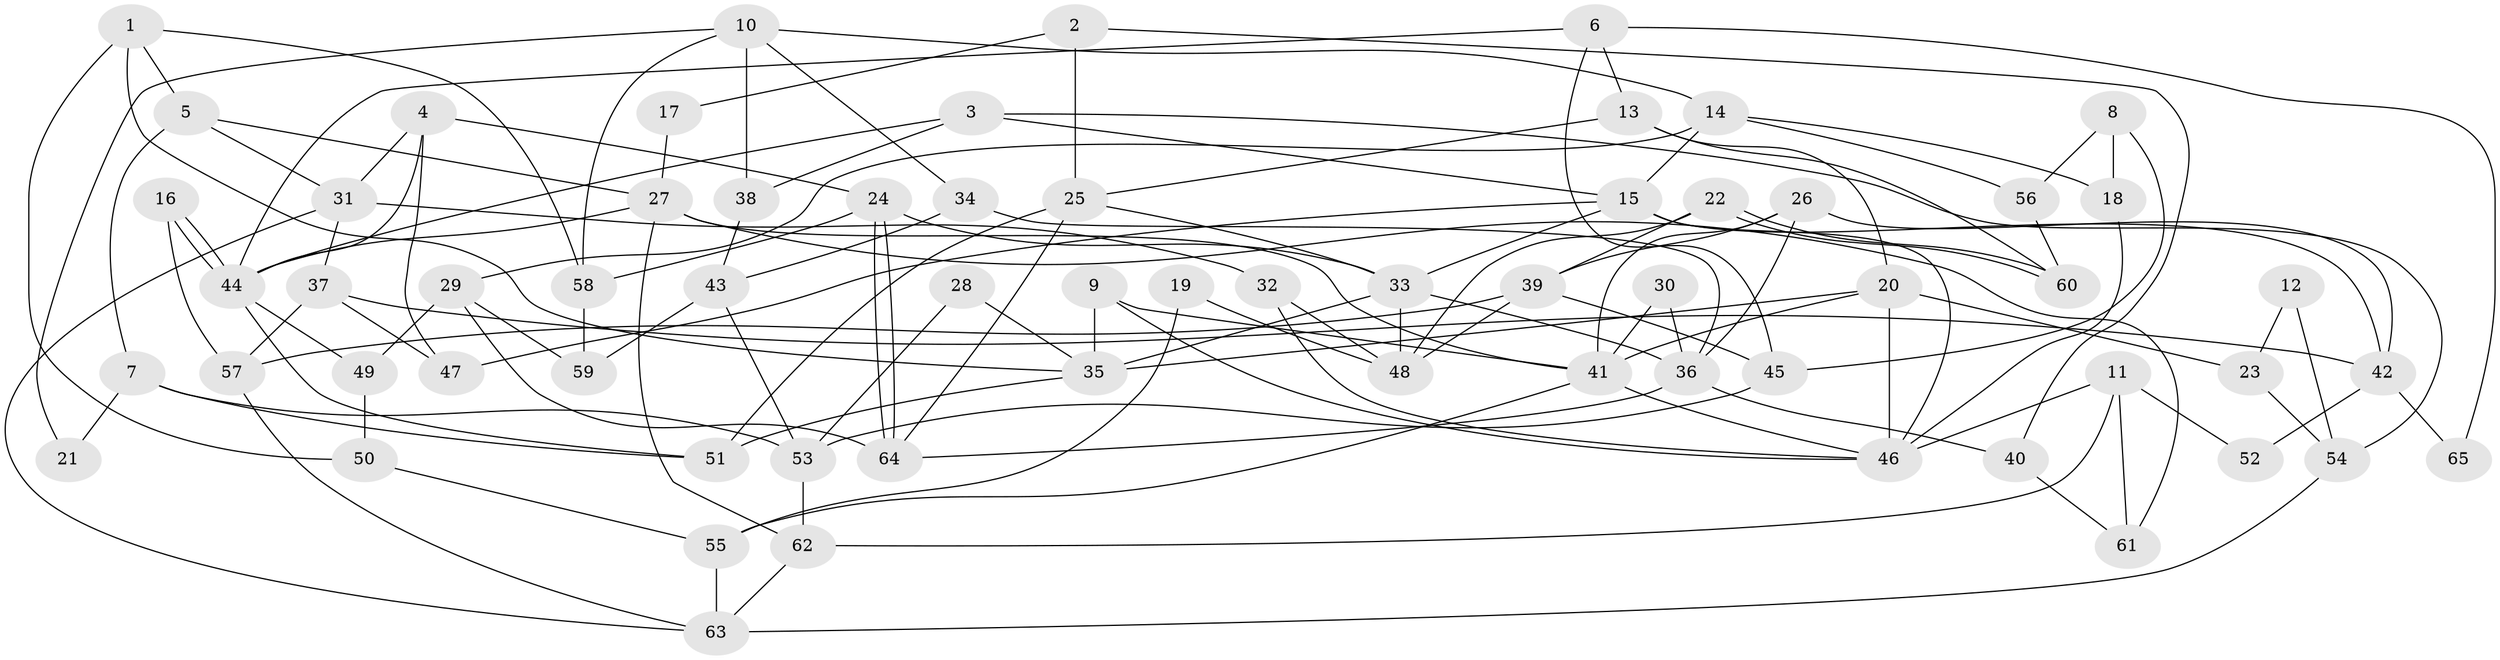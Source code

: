 // Generated by graph-tools (version 1.1) at 2025/26/03/09/25 03:26:18]
// undirected, 65 vertices, 130 edges
graph export_dot {
graph [start="1"]
  node [color=gray90,style=filled];
  1;
  2;
  3;
  4;
  5;
  6;
  7;
  8;
  9;
  10;
  11;
  12;
  13;
  14;
  15;
  16;
  17;
  18;
  19;
  20;
  21;
  22;
  23;
  24;
  25;
  26;
  27;
  28;
  29;
  30;
  31;
  32;
  33;
  34;
  35;
  36;
  37;
  38;
  39;
  40;
  41;
  42;
  43;
  44;
  45;
  46;
  47;
  48;
  49;
  50;
  51;
  52;
  53;
  54;
  55;
  56;
  57;
  58;
  59;
  60;
  61;
  62;
  63;
  64;
  65;
  1 -- 58;
  1 -- 5;
  1 -- 35;
  1 -- 50;
  2 -- 40;
  2 -- 25;
  2 -- 17;
  3 -- 15;
  3 -- 44;
  3 -- 38;
  3 -- 54;
  4 -- 24;
  4 -- 31;
  4 -- 44;
  4 -- 47;
  5 -- 27;
  5 -- 7;
  5 -- 31;
  6 -- 44;
  6 -- 13;
  6 -- 45;
  6 -- 65;
  7 -- 51;
  7 -- 53;
  7 -- 21;
  8 -- 56;
  8 -- 45;
  8 -- 18;
  9 -- 35;
  9 -- 41;
  9 -- 46;
  10 -- 14;
  10 -- 38;
  10 -- 21;
  10 -- 34;
  10 -- 58;
  11 -- 62;
  11 -- 46;
  11 -- 52;
  11 -- 61;
  12 -- 23;
  12 -- 54;
  13 -- 20;
  13 -- 25;
  13 -- 60;
  14 -- 18;
  14 -- 15;
  14 -- 29;
  14 -- 56;
  15 -- 42;
  15 -- 46;
  15 -- 33;
  15 -- 47;
  16 -- 44;
  16 -- 44;
  16 -- 57;
  17 -- 27;
  18 -- 46;
  19 -- 48;
  19 -- 55;
  20 -- 41;
  20 -- 35;
  20 -- 23;
  20 -- 46;
  22 -- 48;
  22 -- 60;
  22 -- 60;
  22 -- 39;
  23 -- 54;
  24 -- 33;
  24 -- 64;
  24 -- 64;
  24 -- 58;
  25 -- 33;
  25 -- 51;
  25 -- 64;
  26 -- 41;
  26 -- 39;
  26 -- 36;
  26 -- 42;
  27 -- 44;
  27 -- 41;
  27 -- 61;
  27 -- 62;
  28 -- 53;
  28 -- 35;
  29 -- 64;
  29 -- 49;
  29 -- 59;
  30 -- 36;
  30 -- 41;
  31 -- 37;
  31 -- 32;
  31 -- 63;
  32 -- 46;
  32 -- 48;
  33 -- 36;
  33 -- 35;
  33 -- 48;
  34 -- 36;
  34 -- 43;
  35 -- 51;
  36 -- 64;
  36 -- 40;
  37 -- 47;
  37 -- 57;
  37 -- 42;
  38 -- 43;
  39 -- 48;
  39 -- 45;
  39 -- 57;
  40 -- 61;
  41 -- 46;
  41 -- 55;
  42 -- 52;
  42 -- 65;
  43 -- 59;
  43 -- 53;
  44 -- 49;
  44 -- 51;
  45 -- 53;
  49 -- 50;
  50 -- 55;
  53 -- 62;
  54 -- 63;
  55 -- 63;
  56 -- 60;
  57 -- 63;
  58 -- 59;
  62 -- 63;
}

